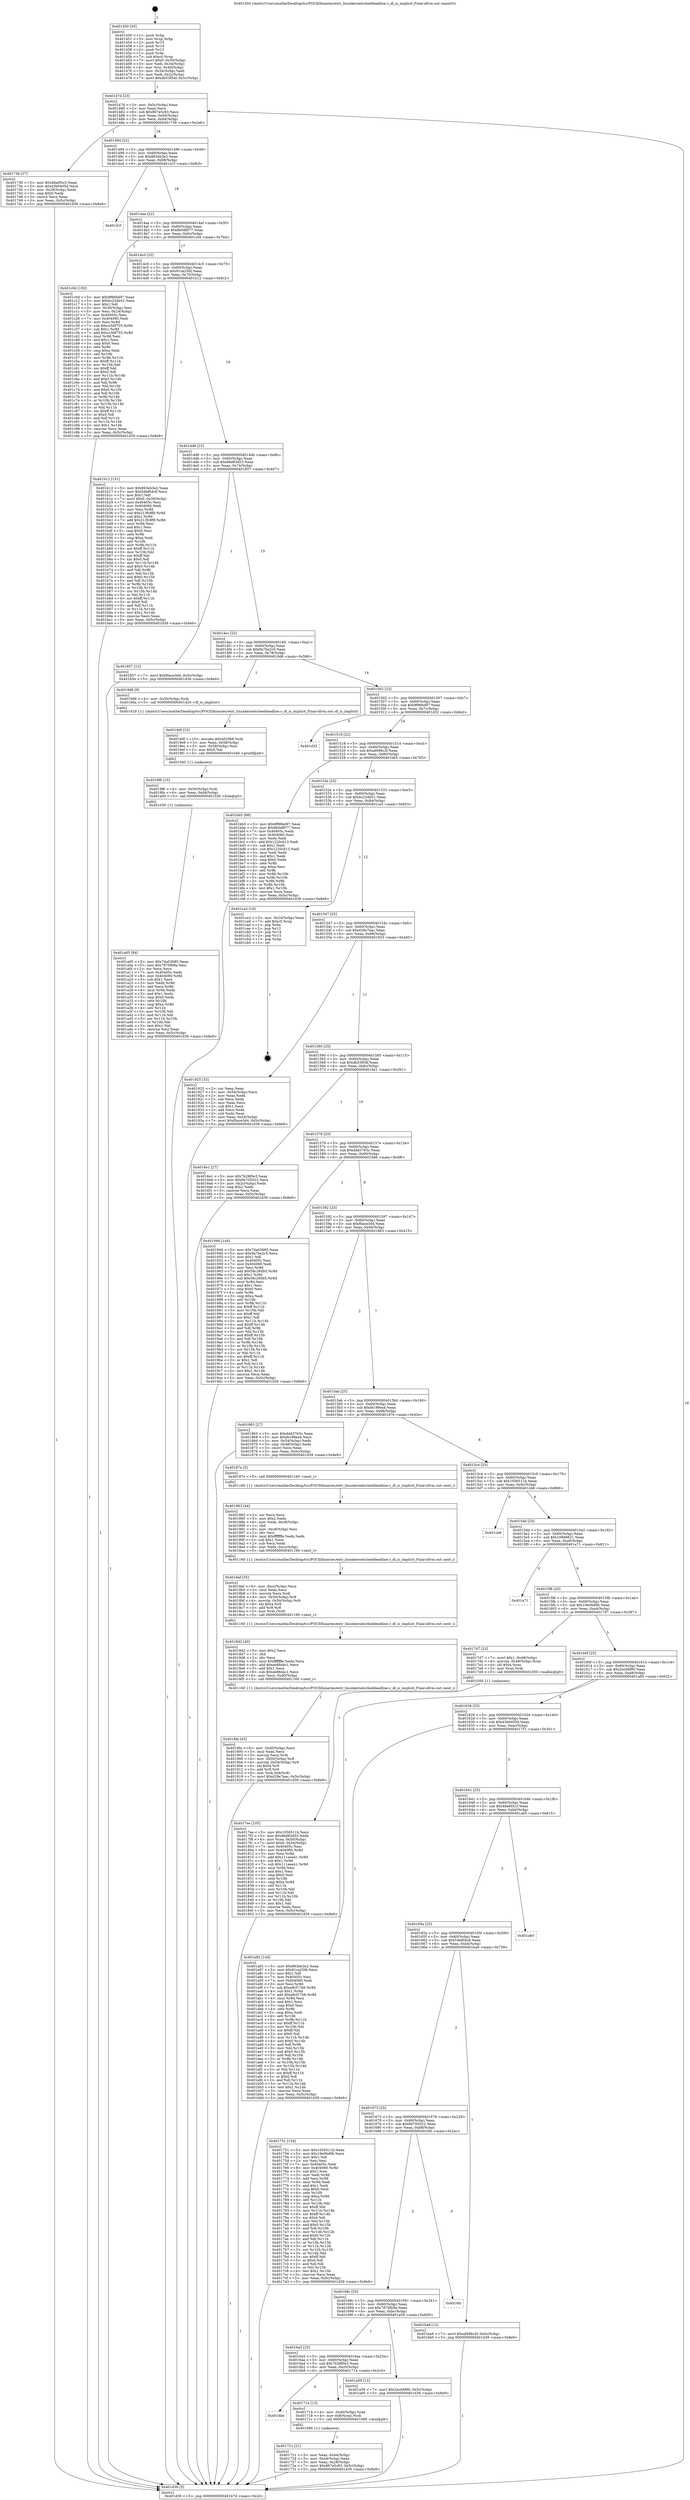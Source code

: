 digraph "0x401450" {
  label = "0x401450 (/mnt/c/Users/mathe/Desktop/tcc/POCII/binaries/extr_linuxkernelscheddeadline.c_dl_is_implicit_Final-ollvm.out::main(0))"
  labelloc = "t"
  node[shape=record]

  Entry [label="",width=0.3,height=0.3,shape=circle,fillcolor=black,style=filled]
  "0x40147d" [label="{
     0x40147d [23]\l
     | [instrs]\l
     &nbsp;&nbsp;0x40147d \<+3\>: mov -0x5c(%rbp),%eax\l
     &nbsp;&nbsp;0x401480 \<+2\>: mov %eax,%ecx\l
     &nbsp;&nbsp;0x401482 \<+6\>: sub $0x867e5c83,%ecx\l
     &nbsp;&nbsp;0x401488 \<+3\>: mov %eax,-0x60(%rbp)\l
     &nbsp;&nbsp;0x40148b \<+3\>: mov %ecx,-0x64(%rbp)\l
     &nbsp;&nbsp;0x40148e \<+6\>: je 0000000000401736 \<main+0x2e6\>\l
  }"]
  "0x401736" [label="{
     0x401736 [27]\l
     | [instrs]\l
     &nbsp;&nbsp;0x401736 \<+5\>: mov $0x48a6f3c3,%eax\l
     &nbsp;&nbsp;0x40173b \<+5\>: mov $0x43b6405d,%ecx\l
     &nbsp;&nbsp;0x401740 \<+3\>: mov -0x28(%rbp),%edx\l
     &nbsp;&nbsp;0x401743 \<+3\>: cmp $0x0,%edx\l
     &nbsp;&nbsp;0x401746 \<+3\>: cmove %ecx,%eax\l
     &nbsp;&nbsp;0x401749 \<+3\>: mov %eax,-0x5c(%rbp)\l
     &nbsp;&nbsp;0x40174c \<+5\>: jmp 0000000000401d39 \<main+0x8e9\>\l
  }"]
  "0x401494" [label="{
     0x401494 [22]\l
     | [instrs]\l
     &nbsp;&nbsp;0x401494 \<+5\>: jmp 0000000000401499 \<main+0x49\>\l
     &nbsp;&nbsp;0x401499 \<+3\>: mov -0x60(%rbp),%eax\l
     &nbsp;&nbsp;0x40149c \<+5\>: sub $0x893eb3e2,%eax\l
     &nbsp;&nbsp;0x4014a1 \<+3\>: mov %eax,-0x68(%rbp)\l
     &nbsp;&nbsp;0x4014a4 \<+6\>: je 0000000000401d1f \<main+0x8cf\>\l
  }"]
  Exit [label="",width=0.3,height=0.3,shape=circle,fillcolor=black,style=filled,peripheries=2]
  "0x401d1f" [label="{
     0x401d1f\l
  }", style=dashed]
  "0x4014aa" [label="{
     0x4014aa [22]\l
     | [instrs]\l
     &nbsp;&nbsp;0x4014aa \<+5\>: jmp 00000000004014af \<main+0x5f\>\l
     &nbsp;&nbsp;0x4014af \<+3\>: mov -0x60(%rbp),%eax\l
     &nbsp;&nbsp;0x4014b2 \<+5\>: sub $0x8b0df077,%eax\l
     &nbsp;&nbsp;0x4014b7 \<+3\>: mov %eax,-0x6c(%rbp)\l
     &nbsp;&nbsp;0x4014ba \<+6\>: je 0000000000401c0d \<main+0x7bd\>\l
  }"]
  "0x401a05" [label="{
     0x401a05 [84]\l
     | [instrs]\l
     &nbsp;&nbsp;0x401a05 \<+5\>: mov $0x7da03685,%eax\l
     &nbsp;&nbsp;0x401a0a \<+5\>: mov $0x7870fb9a,%esi\l
     &nbsp;&nbsp;0x401a0f \<+2\>: xor %ecx,%ecx\l
     &nbsp;&nbsp;0x401a11 \<+7\>: mov 0x40405c,%edx\l
     &nbsp;&nbsp;0x401a18 \<+8\>: mov 0x404060,%r8d\l
     &nbsp;&nbsp;0x401a20 \<+3\>: sub $0x1,%ecx\l
     &nbsp;&nbsp;0x401a23 \<+3\>: mov %edx,%r9d\l
     &nbsp;&nbsp;0x401a26 \<+3\>: add %ecx,%r9d\l
     &nbsp;&nbsp;0x401a29 \<+4\>: imul %r9d,%edx\l
     &nbsp;&nbsp;0x401a2d \<+3\>: and $0x1,%edx\l
     &nbsp;&nbsp;0x401a30 \<+3\>: cmp $0x0,%edx\l
     &nbsp;&nbsp;0x401a33 \<+4\>: sete %r10b\l
     &nbsp;&nbsp;0x401a37 \<+4\>: cmp $0xa,%r8d\l
     &nbsp;&nbsp;0x401a3b \<+4\>: setl %r11b\l
     &nbsp;&nbsp;0x401a3f \<+3\>: mov %r10b,%bl\l
     &nbsp;&nbsp;0x401a42 \<+3\>: and %r11b,%bl\l
     &nbsp;&nbsp;0x401a45 \<+3\>: xor %r11b,%r10b\l
     &nbsp;&nbsp;0x401a48 \<+3\>: or %r10b,%bl\l
     &nbsp;&nbsp;0x401a4b \<+3\>: test $0x1,%bl\l
     &nbsp;&nbsp;0x401a4e \<+3\>: cmovne %esi,%eax\l
     &nbsp;&nbsp;0x401a51 \<+3\>: mov %eax,-0x5c(%rbp)\l
     &nbsp;&nbsp;0x401a54 \<+5\>: jmp 0000000000401d39 \<main+0x8e9\>\l
  }"]
  "0x401c0d" [label="{
     0x401c0d [150]\l
     | [instrs]\l
     &nbsp;&nbsp;0x401c0d \<+5\>: mov $0x9f96bd97,%eax\l
     &nbsp;&nbsp;0x401c12 \<+5\>: mov $0xbc234b51,%ecx\l
     &nbsp;&nbsp;0x401c17 \<+2\>: mov $0x1,%dl\l
     &nbsp;&nbsp;0x401c19 \<+3\>: mov -0x30(%rbp),%esi\l
     &nbsp;&nbsp;0x401c1c \<+3\>: mov %esi,-0x24(%rbp)\l
     &nbsp;&nbsp;0x401c1f \<+7\>: mov 0x40405c,%esi\l
     &nbsp;&nbsp;0x401c26 \<+7\>: mov 0x404060,%edi\l
     &nbsp;&nbsp;0x401c2d \<+3\>: mov %esi,%r8d\l
     &nbsp;&nbsp;0x401c30 \<+7\>: sub $0xcc50f755,%r8d\l
     &nbsp;&nbsp;0x401c37 \<+4\>: sub $0x1,%r8d\l
     &nbsp;&nbsp;0x401c3b \<+7\>: add $0xcc50f755,%r8d\l
     &nbsp;&nbsp;0x401c42 \<+4\>: imul %r8d,%esi\l
     &nbsp;&nbsp;0x401c46 \<+3\>: and $0x1,%esi\l
     &nbsp;&nbsp;0x401c49 \<+3\>: cmp $0x0,%esi\l
     &nbsp;&nbsp;0x401c4c \<+4\>: sete %r9b\l
     &nbsp;&nbsp;0x401c50 \<+3\>: cmp $0xa,%edi\l
     &nbsp;&nbsp;0x401c53 \<+4\>: setl %r10b\l
     &nbsp;&nbsp;0x401c57 \<+3\>: mov %r9b,%r11b\l
     &nbsp;&nbsp;0x401c5a \<+4\>: xor $0xff,%r11b\l
     &nbsp;&nbsp;0x401c5e \<+3\>: mov %r10b,%bl\l
     &nbsp;&nbsp;0x401c61 \<+3\>: xor $0xff,%bl\l
     &nbsp;&nbsp;0x401c64 \<+3\>: xor $0x0,%dl\l
     &nbsp;&nbsp;0x401c67 \<+3\>: mov %r11b,%r14b\l
     &nbsp;&nbsp;0x401c6a \<+4\>: and $0x0,%r14b\l
     &nbsp;&nbsp;0x401c6e \<+3\>: and %dl,%r9b\l
     &nbsp;&nbsp;0x401c71 \<+3\>: mov %bl,%r15b\l
     &nbsp;&nbsp;0x401c74 \<+4\>: and $0x0,%r15b\l
     &nbsp;&nbsp;0x401c78 \<+3\>: and %dl,%r10b\l
     &nbsp;&nbsp;0x401c7b \<+3\>: or %r9b,%r14b\l
     &nbsp;&nbsp;0x401c7e \<+3\>: or %r10b,%r15b\l
     &nbsp;&nbsp;0x401c81 \<+3\>: xor %r15b,%r14b\l
     &nbsp;&nbsp;0x401c84 \<+3\>: or %bl,%r11b\l
     &nbsp;&nbsp;0x401c87 \<+4\>: xor $0xff,%r11b\l
     &nbsp;&nbsp;0x401c8b \<+3\>: or $0x0,%dl\l
     &nbsp;&nbsp;0x401c8e \<+3\>: and %dl,%r11b\l
     &nbsp;&nbsp;0x401c91 \<+3\>: or %r11b,%r14b\l
     &nbsp;&nbsp;0x401c94 \<+4\>: test $0x1,%r14b\l
     &nbsp;&nbsp;0x401c98 \<+3\>: cmovne %ecx,%eax\l
     &nbsp;&nbsp;0x401c9b \<+3\>: mov %eax,-0x5c(%rbp)\l
     &nbsp;&nbsp;0x401c9e \<+5\>: jmp 0000000000401d39 \<main+0x8e9\>\l
  }"]
  "0x4014c0" [label="{
     0x4014c0 [22]\l
     | [instrs]\l
     &nbsp;&nbsp;0x4014c0 \<+5\>: jmp 00000000004014c5 \<main+0x75\>\l
     &nbsp;&nbsp;0x4014c5 \<+3\>: mov -0x60(%rbp),%eax\l
     &nbsp;&nbsp;0x4014c8 \<+5\>: sub $0x91ca25fd,%eax\l
     &nbsp;&nbsp;0x4014cd \<+3\>: mov %eax,-0x70(%rbp)\l
     &nbsp;&nbsp;0x4014d0 \<+6\>: je 0000000000401b12 \<main+0x6c2\>\l
  }"]
  "0x4019f6" [label="{
     0x4019f6 [15]\l
     | [instrs]\l
     &nbsp;&nbsp;0x4019f6 \<+4\>: mov -0x50(%rbp),%rdi\l
     &nbsp;&nbsp;0x4019fa \<+6\>: mov %eax,-0xd4(%rbp)\l
     &nbsp;&nbsp;0x401a00 \<+5\>: call 0000000000401030 \<free@plt\>\l
     | [calls]\l
     &nbsp;&nbsp;0x401030 \{1\} (unknown)\l
  }"]
  "0x401b12" [label="{
     0x401b12 [151]\l
     | [instrs]\l
     &nbsp;&nbsp;0x401b12 \<+5\>: mov $0x893eb3e2,%eax\l
     &nbsp;&nbsp;0x401b17 \<+5\>: mov $0x54bf04c8,%ecx\l
     &nbsp;&nbsp;0x401b1c \<+2\>: mov $0x1,%dl\l
     &nbsp;&nbsp;0x401b1e \<+7\>: movl $0x0,-0x30(%rbp)\l
     &nbsp;&nbsp;0x401b25 \<+7\>: mov 0x40405c,%esi\l
     &nbsp;&nbsp;0x401b2c \<+7\>: mov 0x404060,%edi\l
     &nbsp;&nbsp;0x401b33 \<+3\>: mov %esi,%r8d\l
     &nbsp;&nbsp;0x401b36 \<+7\>: sub $0x213fc8f9,%r8d\l
     &nbsp;&nbsp;0x401b3d \<+4\>: sub $0x1,%r8d\l
     &nbsp;&nbsp;0x401b41 \<+7\>: add $0x213fc8f9,%r8d\l
     &nbsp;&nbsp;0x401b48 \<+4\>: imul %r8d,%esi\l
     &nbsp;&nbsp;0x401b4c \<+3\>: and $0x1,%esi\l
     &nbsp;&nbsp;0x401b4f \<+3\>: cmp $0x0,%esi\l
     &nbsp;&nbsp;0x401b52 \<+4\>: sete %r9b\l
     &nbsp;&nbsp;0x401b56 \<+3\>: cmp $0xa,%edi\l
     &nbsp;&nbsp;0x401b59 \<+4\>: setl %r10b\l
     &nbsp;&nbsp;0x401b5d \<+3\>: mov %r9b,%r11b\l
     &nbsp;&nbsp;0x401b60 \<+4\>: xor $0xff,%r11b\l
     &nbsp;&nbsp;0x401b64 \<+3\>: mov %r10b,%bl\l
     &nbsp;&nbsp;0x401b67 \<+3\>: xor $0xff,%bl\l
     &nbsp;&nbsp;0x401b6a \<+3\>: xor $0x0,%dl\l
     &nbsp;&nbsp;0x401b6d \<+3\>: mov %r11b,%r14b\l
     &nbsp;&nbsp;0x401b70 \<+4\>: and $0x0,%r14b\l
     &nbsp;&nbsp;0x401b74 \<+3\>: and %dl,%r9b\l
     &nbsp;&nbsp;0x401b77 \<+3\>: mov %bl,%r15b\l
     &nbsp;&nbsp;0x401b7a \<+4\>: and $0x0,%r15b\l
     &nbsp;&nbsp;0x401b7e \<+3\>: and %dl,%r10b\l
     &nbsp;&nbsp;0x401b81 \<+3\>: or %r9b,%r14b\l
     &nbsp;&nbsp;0x401b84 \<+3\>: or %r10b,%r15b\l
     &nbsp;&nbsp;0x401b87 \<+3\>: xor %r15b,%r14b\l
     &nbsp;&nbsp;0x401b8a \<+3\>: or %bl,%r11b\l
     &nbsp;&nbsp;0x401b8d \<+4\>: xor $0xff,%r11b\l
     &nbsp;&nbsp;0x401b91 \<+3\>: or $0x0,%dl\l
     &nbsp;&nbsp;0x401b94 \<+3\>: and %dl,%r11b\l
     &nbsp;&nbsp;0x401b97 \<+3\>: or %r11b,%r14b\l
     &nbsp;&nbsp;0x401b9a \<+4\>: test $0x1,%r14b\l
     &nbsp;&nbsp;0x401b9e \<+3\>: cmovne %ecx,%eax\l
     &nbsp;&nbsp;0x401ba1 \<+3\>: mov %eax,-0x5c(%rbp)\l
     &nbsp;&nbsp;0x401ba4 \<+5\>: jmp 0000000000401d39 \<main+0x8e9\>\l
  }"]
  "0x4014d6" [label="{
     0x4014d6 [22]\l
     | [instrs]\l
     &nbsp;&nbsp;0x4014d6 \<+5\>: jmp 00000000004014db \<main+0x8b\>\l
     &nbsp;&nbsp;0x4014db \<+3\>: mov -0x60(%rbp),%eax\l
     &nbsp;&nbsp;0x4014de \<+5\>: sub $0x96d83d53,%eax\l
     &nbsp;&nbsp;0x4014e3 \<+3\>: mov %eax,-0x74(%rbp)\l
     &nbsp;&nbsp;0x4014e6 \<+6\>: je 0000000000401857 \<main+0x407\>\l
  }"]
  "0x4019df" [label="{
     0x4019df [23]\l
     | [instrs]\l
     &nbsp;&nbsp;0x4019df \<+10\>: movabs $0x4020b6,%rdi\l
     &nbsp;&nbsp;0x4019e9 \<+3\>: mov %eax,-0x58(%rbp)\l
     &nbsp;&nbsp;0x4019ec \<+3\>: mov -0x58(%rbp),%esi\l
     &nbsp;&nbsp;0x4019ef \<+2\>: mov $0x0,%al\l
     &nbsp;&nbsp;0x4019f1 \<+5\>: call 0000000000401040 \<printf@plt\>\l
     | [calls]\l
     &nbsp;&nbsp;0x401040 \{1\} (unknown)\l
  }"]
  "0x401857" [label="{
     0x401857 [12]\l
     | [instrs]\l
     &nbsp;&nbsp;0x401857 \<+7\>: movl $0xf0ace3d4,-0x5c(%rbp)\l
     &nbsp;&nbsp;0x40185e \<+5\>: jmp 0000000000401d39 \<main+0x8e9\>\l
  }"]
  "0x4014ec" [label="{
     0x4014ec [22]\l
     | [instrs]\l
     &nbsp;&nbsp;0x4014ec \<+5\>: jmp 00000000004014f1 \<main+0xa1\>\l
     &nbsp;&nbsp;0x4014f1 \<+3\>: mov -0x60(%rbp),%eax\l
     &nbsp;&nbsp;0x4014f4 \<+5\>: sub $0x9a7be2c5,%eax\l
     &nbsp;&nbsp;0x4014f9 \<+3\>: mov %eax,-0x78(%rbp)\l
     &nbsp;&nbsp;0x4014fc \<+6\>: je 00000000004019d6 \<main+0x586\>\l
  }"]
  "0x4018fa" [label="{
     0x4018fa [43]\l
     | [instrs]\l
     &nbsp;&nbsp;0x4018fa \<+6\>: mov -0xd0(%rbp),%ecx\l
     &nbsp;&nbsp;0x401900 \<+3\>: imul %eax,%ecx\l
     &nbsp;&nbsp;0x401903 \<+3\>: movslq %ecx,%rdi\l
     &nbsp;&nbsp;0x401906 \<+4\>: mov -0x50(%rbp),%r8\l
     &nbsp;&nbsp;0x40190a \<+4\>: movslq -0x54(%rbp),%r9\l
     &nbsp;&nbsp;0x40190e \<+4\>: shl $0x4,%r9\l
     &nbsp;&nbsp;0x401912 \<+3\>: add %r9,%r8\l
     &nbsp;&nbsp;0x401915 \<+4\>: mov %rdi,0x8(%r8)\l
     &nbsp;&nbsp;0x401919 \<+7\>: movl $0xd29e7eac,-0x5c(%rbp)\l
     &nbsp;&nbsp;0x401920 \<+5\>: jmp 0000000000401d39 \<main+0x8e9\>\l
  }"]
  "0x4019d6" [label="{
     0x4019d6 [9]\l
     | [instrs]\l
     &nbsp;&nbsp;0x4019d6 \<+4\>: mov -0x50(%rbp),%rdi\l
     &nbsp;&nbsp;0x4019da \<+5\>: call 0000000000401420 \<dl_is_implicit\>\l
     | [calls]\l
     &nbsp;&nbsp;0x401420 \{1\} (/mnt/c/Users/mathe/Desktop/tcc/POCII/binaries/extr_linuxkernelscheddeadline.c_dl_is_implicit_Final-ollvm.out::dl_is_implicit)\l
  }"]
  "0x401502" [label="{
     0x401502 [22]\l
     | [instrs]\l
     &nbsp;&nbsp;0x401502 \<+5\>: jmp 0000000000401507 \<main+0xb7\>\l
     &nbsp;&nbsp;0x401507 \<+3\>: mov -0x60(%rbp),%eax\l
     &nbsp;&nbsp;0x40150a \<+5\>: sub $0x9f96bd97,%eax\l
     &nbsp;&nbsp;0x40150f \<+3\>: mov %eax,-0x7c(%rbp)\l
     &nbsp;&nbsp;0x401512 \<+6\>: je 0000000000401d32 \<main+0x8e2\>\l
  }"]
  "0x4018d2" [label="{
     0x4018d2 [40]\l
     | [instrs]\l
     &nbsp;&nbsp;0x4018d2 \<+5\>: mov $0x2,%ecx\l
     &nbsp;&nbsp;0x4018d7 \<+1\>: cltd\l
     &nbsp;&nbsp;0x4018d8 \<+2\>: idiv %ecx\l
     &nbsp;&nbsp;0x4018da \<+6\>: imul $0xfffffffe,%edx,%ecx\l
     &nbsp;&nbsp;0x4018e0 \<+6\>: add $0xee88dac1,%ecx\l
     &nbsp;&nbsp;0x4018e6 \<+3\>: add $0x1,%ecx\l
     &nbsp;&nbsp;0x4018e9 \<+6\>: sub $0xee88dac1,%ecx\l
     &nbsp;&nbsp;0x4018ef \<+6\>: mov %ecx,-0xd0(%rbp)\l
     &nbsp;&nbsp;0x4018f5 \<+5\>: call 0000000000401160 \<next_i\>\l
     | [calls]\l
     &nbsp;&nbsp;0x401160 \{1\} (/mnt/c/Users/mathe/Desktop/tcc/POCII/binaries/extr_linuxkernelscheddeadline.c_dl_is_implicit_Final-ollvm.out::next_i)\l
  }"]
  "0x401d32" [label="{
     0x401d32\l
  }", style=dashed]
  "0x401518" [label="{
     0x401518 [22]\l
     | [instrs]\l
     &nbsp;&nbsp;0x401518 \<+5\>: jmp 000000000040151d \<main+0xcd\>\l
     &nbsp;&nbsp;0x40151d \<+3\>: mov -0x60(%rbp),%eax\l
     &nbsp;&nbsp;0x401520 \<+5\>: sub $0xaf496c2f,%eax\l
     &nbsp;&nbsp;0x401525 \<+3\>: mov %eax,-0x80(%rbp)\l
     &nbsp;&nbsp;0x401528 \<+6\>: je 0000000000401bb5 \<main+0x765\>\l
  }"]
  "0x4018af" [label="{
     0x4018af [35]\l
     | [instrs]\l
     &nbsp;&nbsp;0x4018af \<+6\>: mov -0xcc(%rbp),%ecx\l
     &nbsp;&nbsp;0x4018b5 \<+3\>: imul %eax,%ecx\l
     &nbsp;&nbsp;0x4018b8 \<+3\>: movslq %ecx,%rdi\l
     &nbsp;&nbsp;0x4018bb \<+4\>: mov -0x50(%rbp),%r8\l
     &nbsp;&nbsp;0x4018bf \<+4\>: movslq -0x54(%rbp),%r9\l
     &nbsp;&nbsp;0x4018c3 \<+4\>: shl $0x4,%r9\l
     &nbsp;&nbsp;0x4018c7 \<+3\>: add %r9,%r8\l
     &nbsp;&nbsp;0x4018ca \<+3\>: mov %rdi,(%r8)\l
     &nbsp;&nbsp;0x4018cd \<+5\>: call 0000000000401160 \<next_i\>\l
     | [calls]\l
     &nbsp;&nbsp;0x401160 \{1\} (/mnt/c/Users/mathe/Desktop/tcc/POCII/binaries/extr_linuxkernelscheddeadline.c_dl_is_implicit_Final-ollvm.out::next_i)\l
  }"]
  "0x401bb5" [label="{
     0x401bb5 [88]\l
     | [instrs]\l
     &nbsp;&nbsp;0x401bb5 \<+5\>: mov $0x9f96bd97,%eax\l
     &nbsp;&nbsp;0x401bba \<+5\>: mov $0x8b0df077,%ecx\l
     &nbsp;&nbsp;0x401bbf \<+7\>: mov 0x40405c,%edx\l
     &nbsp;&nbsp;0x401bc6 \<+7\>: mov 0x404060,%esi\l
     &nbsp;&nbsp;0x401bcd \<+2\>: mov %edx,%edi\l
     &nbsp;&nbsp;0x401bcf \<+6\>: add $0x1220cd13,%edi\l
     &nbsp;&nbsp;0x401bd5 \<+3\>: sub $0x1,%edi\l
     &nbsp;&nbsp;0x401bd8 \<+6\>: sub $0x1220cd13,%edi\l
     &nbsp;&nbsp;0x401bde \<+3\>: imul %edi,%edx\l
     &nbsp;&nbsp;0x401be1 \<+3\>: and $0x1,%edx\l
     &nbsp;&nbsp;0x401be4 \<+3\>: cmp $0x0,%edx\l
     &nbsp;&nbsp;0x401be7 \<+4\>: sete %r8b\l
     &nbsp;&nbsp;0x401beb \<+3\>: cmp $0xa,%esi\l
     &nbsp;&nbsp;0x401bee \<+4\>: setl %r9b\l
     &nbsp;&nbsp;0x401bf2 \<+3\>: mov %r8b,%r10b\l
     &nbsp;&nbsp;0x401bf5 \<+3\>: and %r9b,%r10b\l
     &nbsp;&nbsp;0x401bf8 \<+3\>: xor %r9b,%r8b\l
     &nbsp;&nbsp;0x401bfb \<+3\>: or %r8b,%r10b\l
     &nbsp;&nbsp;0x401bfe \<+4\>: test $0x1,%r10b\l
     &nbsp;&nbsp;0x401c02 \<+3\>: cmovne %ecx,%eax\l
     &nbsp;&nbsp;0x401c05 \<+3\>: mov %eax,-0x5c(%rbp)\l
     &nbsp;&nbsp;0x401c08 \<+5\>: jmp 0000000000401d39 \<main+0x8e9\>\l
  }"]
  "0x40152e" [label="{
     0x40152e [25]\l
     | [instrs]\l
     &nbsp;&nbsp;0x40152e \<+5\>: jmp 0000000000401533 \<main+0xe3\>\l
     &nbsp;&nbsp;0x401533 \<+3\>: mov -0x60(%rbp),%eax\l
     &nbsp;&nbsp;0x401536 \<+5\>: sub $0xbc234b51,%eax\l
     &nbsp;&nbsp;0x40153b \<+6\>: mov %eax,-0x84(%rbp)\l
     &nbsp;&nbsp;0x401541 \<+6\>: je 0000000000401ca3 \<main+0x853\>\l
  }"]
  "0x401883" [label="{
     0x401883 [44]\l
     | [instrs]\l
     &nbsp;&nbsp;0x401883 \<+2\>: xor %ecx,%ecx\l
     &nbsp;&nbsp;0x401885 \<+5\>: mov $0x2,%edx\l
     &nbsp;&nbsp;0x40188a \<+6\>: mov %edx,-0xc8(%rbp)\l
     &nbsp;&nbsp;0x401890 \<+1\>: cltd\l
     &nbsp;&nbsp;0x401891 \<+6\>: mov -0xc8(%rbp),%esi\l
     &nbsp;&nbsp;0x401897 \<+2\>: idiv %esi\l
     &nbsp;&nbsp;0x401899 \<+6\>: imul $0xfffffffe,%edx,%edx\l
     &nbsp;&nbsp;0x40189f \<+3\>: sub $0x1,%ecx\l
     &nbsp;&nbsp;0x4018a2 \<+2\>: sub %ecx,%edx\l
     &nbsp;&nbsp;0x4018a4 \<+6\>: mov %edx,-0xcc(%rbp)\l
     &nbsp;&nbsp;0x4018aa \<+5\>: call 0000000000401160 \<next_i\>\l
     | [calls]\l
     &nbsp;&nbsp;0x401160 \{1\} (/mnt/c/Users/mathe/Desktop/tcc/POCII/binaries/extr_linuxkernelscheddeadline.c_dl_is_implicit_Final-ollvm.out::next_i)\l
  }"]
  "0x401ca3" [label="{
     0x401ca3 [19]\l
     | [instrs]\l
     &nbsp;&nbsp;0x401ca3 \<+3\>: mov -0x24(%rbp),%eax\l
     &nbsp;&nbsp;0x401ca6 \<+7\>: add $0xc0,%rsp\l
     &nbsp;&nbsp;0x401cad \<+1\>: pop %rbx\l
     &nbsp;&nbsp;0x401cae \<+2\>: pop %r12\l
     &nbsp;&nbsp;0x401cb0 \<+2\>: pop %r14\l
     &nbsp;&nbsp;0x401cb2 \<+2\>: pop %r15\l
     &nbsp;&nbsp;0x401cb4 \<+1\>: pop %rbp\l
     &nbsp;&nbsp;0x401cb5 \<+1\>: ret\l
  }"]
  "0x401547" [label="{
     0x401547 [25]\l
     | [instrs]\l
     &nbsp;&nbsp;0x401547 \<+5\>: jmp 000000000040154c \<main+0xfc\>\l
     &nbsp;&nbsp;0x40154c \<+3\>: mov -0x60(%rbp),%eax\l
     &nbsp;&nbsp;0x40154f \<+5\>: sub $0xd29e7eac,%eax\l
     &nbsp;&nbsp;0x401554 \<+6\>: mov %eax,-0x88(%rbp)\l
     &nbsp;&nbsp;0x40155a \<+6\>: je 0000000000401925 \<main+0x4d5\>\l
  }"]
  "0x4017ee" [label="{
     0x4017ee [105]\l
     | [instrs]\l
     &nbsp;&nbsp;0x4017ee \<+5\>: mov $0x1056511b,%ecx\l
     &nbsp;&nbsp;0x4017f3 \<+5\>: mov $0x96d83d53,%edx\l
     &nbsp;&nbsp;0x4017f8 \<+4\>: mov %rax,-0x50(%rbp)\l
     &nbsp;&nbsp;0x4017fc \<+7\>: movl $0x0,-0x54(%rbp)\l
     &nbsp;&nbsp;0x401803 \<+7\>: mov 0x40405c,%esi\l
     &nbsp;&nbsp;0x40180a \<+8\>: mov 0x404060,%r8d\l
     &nbsp;&nbsp;0x401812 \<+3\>: mov %esi,%r9d\l
     &nbsp;&nbsp;0x401815 \<+7\>: add $0x111eea41,%r9d\l
     &nbsp;&nbsp;0x40181c \<+4\>: sub $0x1,%r9d\l
     &nbsp;&nbsp;0x401820 \<+7\>: sub $0x111eea41,%r9d\l
     &nbsp;&nbsp;0x401827 \<+4\>: imul %r9d,%esi\l
     &nbsp;&nbsp;0x40182b \<+3\>: and $0x1,%esi\l
     &nbsp;&nbsp;0x40182e \<+3\>: cmp $0x0,%esi\l
     &nbsp;&nbsp;0x401831 \<+4\>: sete %r10b\l
     &nbsp;&nbsp;0x401835 \<+4\>: cmp $0xa,%r8d\l
     &nbsp;&nbsp;0x401839 \<+4\>: setl %r11b\l
     &nbsp;&nbsp;0x40183d \<+3\>: mov %r10b,%bl\l
     &nbsp;&nbsp;0x401840 \<+3\>: and %r11b,%bl\l
     &nbsp;&nbsp;0x401843 \<+3\>: xor %r11b,%r10b\l
     &nbsp;&nbsp;0x401846 \<+3\>: or %r10b,%bl\l
     &nbsp;&nbsp;0x401849 \<+3\>: test $0x1,%bl\l
     &nbsp;&nbsp;0x40184c \<+3\>: cmovne %edx,%ecx\l
     &nbsp;&nbsp;0x40184f \<+3\>: mov %ecx,-0x5c(%rbp)\l
     &nbsp;&nbsp;0x401852 \<+5\>: jmp 0000000000401d39 \<main+0x8e9\>\l
  }"]
  "0x401925" [label="{
     0x401925 [33]\l
     | [instrs]\l
     &nbsp;&nbsp;0x401925 \<+2\>: xor %eax,%eax\l
     &nbsp;&nbsp;0x401927 \<+3\>: mov -0x54(%rbp),%ecx\l
     &nbsp;&nbsp;0x40192a \<+2\>: mov %eax,%edx\l
     &nbsp;&nbsp;0x40192c \<+2\>: sub %ecx,%edx\l
     &nbsp;&nbsp;0x40192e \<+2\>: mov %eax,%ecx\l
     &nbsp;&nbsp;0x401930 \<+3\>: sub $0x1,%ecx\l
     &nbsp;&nbsp;0x401933 \<+2\>: add %ecx,%edx\l
     &nbsp;&nbsp;0x401935 \<+2\>: sub %edx,%eax\l
     &nbsp;&nbsp;0x401937 \<+3\>: mov %eax,-0x54(%rbp)\l
     &nbsp;&nbsp;0x40193a \<+7\>: movl $0xf0ace3d4,-0x5c(%rbp)\l
     &nbsp;&nbsp;0x401941 \<+5\>: jmp 0000000000401d39 \<main+0x8e9\>\l
  }"]
  "0x401560" [label="{
     0x401560 [25]\l
     | [instrs]\l
     &nbsp;&nbsp;0x401560 \<+5\>: jmp 0000000000401565 \<main+0x115\>\l
     &nbsp;&nbsp;0x401565 \<+3\>: mov -0x60(%rbp),%eax\l
     &nbsp;&nbsp;0x401568 \<+5\>: sub $0xdb53f54f,%eax\l
     &nbsp;&nbsp;0x40156d \<+6\>: mov %eax,-0x8c(%rbp)\l
     &nbsp;&nbsp;0x401573 \<+6\>: je 00000000004016e1 \<main+0x291\>\l
  }"]
  "0x401721" [label="{
     0x401721 [21]\l
     | [instrs]\l
     &nbsp;&nbsp;0x401721 \<+3\>: mov %eax,-0x44(%rbp)\l
     &nbsp;&nbsp;0x401724 \<+3\>: mov -0x44(%rbp),%eax\l
     &nbsp;&nbsp;0x401727 \<+3\>: mov %eax,-0x28(%rbp)\l
     &nbsp;&nbsp;0x40172a \<+7\>: movl $0x867e5c83,-0x5c(%rbp)\l
     &nbsp;&nbsp;0x401731 \<+5\>: jmp 0000000000401d39 \<main+0x8e9\>\l
  }"]
  "0x4016e1" [label="{
     0x4016e1 [27]\l
     | [instrs]\l
     &nbsp;&nbsp;0x4016e1 \<+5\>: mov $0x7b28f0e3,%eax\l
     &nbsp;&nbsp;0x4016e6 \<+5\>: mov $0x6b705022,%ecx\l
     &nbsp;&nbsp;0x4016eb \<+3\>: mov -0x2c(%rbp),%edx\l
     &nbsp;&nbsp;0x4016ee \<+3\>: cmp $0x2,%edx\l
     &nbsp;&nbsp;0x4016f1 \<+3\>: cmovne %ecx,%eax\l
     &nbsp;&nbsp;0x4016f4 \<+3\>: mov %eax,-0x5c(%rbp)\l
     &nbsp;&nbsp;0x4016f7 \<+5\>: jmp 0000000000401d39 \<main+0x8e9\>\l
  }"]
  "0x401579" [label="{
     0x401579 [25]\l
     | [instrs]\l
     &nbsp;&nbsp;0x401579 \<+5\>: jmp 000000000040157e \<main+0x12e\>\l
     &nbsp;&nbsp;0x40157e \<+3\>: mov -0x60(%rbp),%eax\l
     &nbsp;&nbsp;0x401581 \<+5\>: sub $0xddd3763c,%eax\l
     &nbsp;&nbsp;0x401586 \<+6\>: mov %eax,-0x90(%rbp)\l
     &nbsp;&nbsp;0x40158c \<+6\>: je 0000000000401946 \<main+0x4f6\>\l
  }"]
  "0x401d39" [label="{
     0x401d39 [5]\l
     | [instrs]\l
     &nbsp;&nbsp;0x401d39 \<+5\>: jmp 000000000040147d \<main+0x2d\>\l
  }"]
  "0x401450" [label="{
     0x401450 [45]\l
     | [instrs]\l
     &nbsp;&nbsp;0x401450 \<+1\>: push %rbp\l
     &nbsp;&nbsp;0x401451 \<+3\>: mov %rsp,%rbp\l
     &nbsp;&nbsp;0x401454 \<+2\>: push %r15\l
     &nbsp;&nbsp;0x401456 \<+2\>: push %r14\l
     &nbsp;&nbsp;0x401458 \<+2\>: push %r12\l
     &nbsp;&nbsp;0x40145a \<+1\>: push %rbx\l
     &nbsp;&nbsp;0x40145b \<+7\>: sub $0xc0,%rsp\l
     &nbsp;&nbsp;0x401462 \<+7\>: movl $0x0,-0x30(%rbp)\l
     &nbsp;&nbsp;0x401469 \<+3\>: mov %edi,-0x34(%rbp)\l
     &nbsp;&nbsp;0x40146c \<+4\>: mov %rsi,-0x40(%rbp)\l
     &nbsp;&nbsp;0x401470 \<+3\>: mov -0x34(%rbp),%edi\l
     &nbsp;&nbsp;0x401473 \<+3\>: mov %edi,-0x2c(%rbp)\l
     &nbsp;&nbsp;0x401476 \<+7\>: movl $0xdb53f54f,-0x5c(%rbp)\l
  }"]
  "0x4016be" [label="{
     0x4016be\l
  }", style=dashed]
  "0x401946" [label="{
     0x401946 [144]\l
     | [instrs]\l
     &nbsp;&nbsp;0x401946 \<+5\>: mov $0x7da03685,%eax\l
     &nbsp;&nbsp;0x40194b \<+5\>: mov $0x9a7be2c5,%ecx\l
     &nbsp;&nbsp;0x401950 \<+2\>: mov $0x1,%dl\l
     &nbsp;&nbsp;0x401952 \<+7\>: mov 0x40405c,%esi\l
     &nbsp;&nbsp;0x401959 \<+7\>: mov 0x404060,%edi\l
     &nbsp;&nbsp;0x401960 \<+3\>: mov %esi,%r8d\l
     &nbsp;&nbsp;0x401963 \<+7\>: add $0x56c260b5,%r8d\l
     &nbsp;&nbsp;0x40196a \<+4\>: sub $0x1,%r8d\l
     &nbsp;&nbsp;0x40196e \<+7\>: sub $0x56c260b5,%r8d\l
     &nbsp;&nbsp;0x401975 \<+4\>: imul %r8d,%esi\l
     &nbsp;&nbsp;0x401979 \<+3\>: and $0x1,%esi\l
     &nbsp;&nbsp;0x40197c \<+3\>: cmp $0x0,%esi\l
     &nbsp;&nbsp;0x40197f \<+4\>: sete %r9b\l
     &nbsp;&nbsp;0x401983 \<+3\>: cmp $0xa,%edi\l
     &nbsp;&nbsp;0x401986 \<+4\>: setl %r10b\l
     &nbsp;&nbsp;0x40198a \<+3\>: mov %r9b,%r11b\l
     &nbsp;&nbsp;0x40198d \<+4\>: xor $0xff,%r11b\l
     &nbsp;&nbsp;0x401991 \<+3\>: mov %r10b,%bl\l
     &nbsp;&nbsp;0x401994 \<+3\>: xor $0xff,%bl\l
     &nbsp;&nbsp;0x401997 \<+3\>: xor $0x1,%dl\l
     &nbsp;&nbsp;0x40199a \<+3\>: mov %r11b,%r14b\l
     &nbsp;&nbsp;0x40199d \<+4\>: and $0xff,%r14b\l
     &nbsp;&nbsp;0x4019a1 \<+3\>: and %dl,%r9b\l
     &nbsp;&nbsp;0x4019a4 \<+3\>: mov %bl,%r15b\l
     &nbsp;&nbsp;0x4019a7 \<+4\>: and $0xff,%r15b\l
     &nbsp;&nbsp;0x4019ab \<+3\>: and %dl,%r10b\l
     &nbsp;&nbsp;0x4019ae \<+3\>: or %r9b,%r14b\l
     &nbsp;&nbsp;0x4019b1 \<+3\>: or %r10b,%r15b\l
     &nbsp;&nbsp;0x4019b4 \<+3\>: xor %r15b,%r14b\l
     &nbsp;&nbsp;0x4019b7 \<+3\>: or %bl,%r11b\l
     &nbsp;&nbsp;0x4019ba \<+4\>: xor $0xff,%r11b\l
     &nbsp;&nbsp;0x4019be \<+3\>: or $0x1,%dl\l
     &nbsp;&nbsp;0x4019c1 \<+3\>: and %dl,%r11b\l
     &nbsp;&nbsp;0x4019c4 \<+3\>: or %r11b,%r14b\l
     &nbsp;&nbsp;0x4019c7 \<+4\>: test $0x1,%r14b\l
     &nbsp;&nbsp;0x4019cb \<+3\>: cmovne %ecx,%eax\l
     &nbsp;&nbsp;0x4019ce \<+3\>: mov %eax,-0x5c(%rbp)\l
     &nbsp;&nbsp;0x4019d1 \<+5\>: jmp 0000000000401d39 \<main+0x8e9\>\l
  }"]
  "0x401592" [label="{
     0x401592 [25]\l
     | [instrs]\l
     &nbsp;&nbsp;0x401592 \<+5\>: jmp 0000000000401597 \<main+0x147\>\l
     &nbsp;&nbsp;0x401597 \<+3\>: mov -0x60(%rbp),%eax\l
     &nbsp;&nbsp;0x40159a \<+5\>: sub $0xf0ace3d4,%eax\l
     &nbsp;&nbsp;0x40159f \<+6\>: mov %eax,-0x94(%rbp)\l
     &nbsp;&nbsp;0x4015a5 \<+6\>: je 0000000000401863 \<main+0x413\>\l
  }"]
  "0x401714" [label="{
     0x401714 [13]\l
     | [instrs]\l
     &nbsp;&nbsp;0x401714 \<+4\>: mov -0x40(%rbp),%rax\l
     &nbsp;&nbsp;0x401718 \<+4\>: mov 0x8(%rax),%rdi\l
     &nbsp;&nbsp;0x40171c \<+5\>: call 0000000000401060 \<atoi@plt\>\l
     | [calls]\l
     &nbsp;&nbsp;0x401060 \{1\} (unknown)\l
  }"]
  "0x401863" [label="{
     0x401863 [27]\l
     | [instrs]\l
     &nbsp;&nbsp;0x401863 \<+5\>: mov $0xddd3763c,%eax\l
     &nbsp;&nbsp;0x401868 \<+5\>: mov $0xfe199ea4,%ecx\l
     &nbsp;&nbsp;0x40186d \<+3\>: mov -0x54(%rbp),%edx\l
     &nbsp;&nbsp;0x401870 \<+3\>: cmp -0x48(%rbp),%edx\l
     &nbsp;&nbsp;0x401873 \<+3\>: cmovl %ecx,%eax\l
     &nbsp;&nbsp;0x401876 \<+3\>: mov %eax,-0x5c(%rbp)\l
     &nbsp;&nbsp;0x401879 \<+5\>: jmp 0000000000401d39 \<main+0x8e9\>\l
  }"]
  "0x4015ab" [label="{
     0x4015ab [25]\l
     | [instrs]\l
     &nbsp;&nbsp;0x4015ab \<+5\>: jmp 00000000004015b0 \<main+0x160\>\l
     &nbsp;&nbsp;0x4015b0 \<+3\>: mov -0x60(%rbp),%eax\l
     &nbsp;&nbsp;0x4015b3 \<+5\>: sub $0xfe199ea4,%eax\l
     &nbsp;&nbsp;0x4015b8 \<+6\>: mov %eax,-0x98(%rbp)\l
     &nbsp;&nbsp;0x4015be \<+6\>: je 000000000040187e \<main+0x42e\>\l
  }"]
  "0x4016a5" [label="{
     0x4016a5 [25]\l
     | [instrs]\l
     &nbsp;&nbsp;0x4016a5 \<+5\>: jmp 00000000004016aa \<main+0x25a\>\l
     &nbsp;&nbsp;0x4016aa \<+3\>: mov -0x60(%rbp),%eax\l
     &nbsp;&nbsp;0x4016ad \<+5\>: sub $0x7b28f0e3,%eax\l
     &nbsp;&nbsp;0x4016b2 \<+6\>: mov %eax,-0xc0(%rbp)\l
     &nbsp;&nbsp;0x4016b8 \<+6\>: je 0000000000401714 \<main+0x2c4\>\l
  }"]
  "0x40187e" [label="{
     0x40187e [5]\l
     | [instrs]\l
     &nbsp;&nbsp;0x40187e \<+5\>: call 0000000000401160 \<next_i\>\l
     | [calls]\l
     &nbsp;&nbsp;0x401160 \{1\} (/mnt/c/Users/mathe/Desktop/tcc/POCII/binaries/extr_linuxkernelscheddeadline.c_dl_is_implicit_Final-ollvm.out::next_i)\l
  }"]
  "0x4015c4" [label="{
     0x4015c4 [25]\l
     | [instrs]\l
     &nbsp;&nbsp;0x4015c4 \<+5\>: jmp 00000000004015c9 \<main+0x179\>\l
     &nbsp;&nbsp;0x4015c9 \<+3\>: mov -0x60(%rbp),%eax\l
     &nbsp;&nbsp;0x4015cc \<+5\>: sub $0x1056511b,%eax\l
     &nbsp;&nbsp;0x4015d1 \<+6\>: mov %eax,-0x9c(%rbp)\l
     &nbsp;&nbsp;0x4015d7 \<+6\>: je 0000000000401cb6 \<main+0x866\>\l
  }"]
  "0x401a59" [label="{
     0x401a59 [12]\l
     | [instrs]\l
     &nbsp;&nbsp;0x401a59 \<+7\>: movl $0x2ecb6f90,-0x5c(%rbp)\l
     &nbsp;&nbsp;0x401a60 \<+5\>: jmp 0000000000401d39 \<main+0x8e9\>\l
  }"]
  "0x401cb6" [label="{
     0x401cb6\l
  }", style=dashed]
  "0x4015dd" [label="{
     0x4015dd [25]\l
     | [instrs]\l
     &nbsp;&nbsp;0x4015dd \<+5\>: jmp 00000000004015e2 \<main+0x192\>\l
     &nbsp;&nbsp;0x4015e2 \<+3\>: mov -0x60(%rbp),%eax\l
     &nbsp;&nbsp;0x4015e5 \<+5\>: sub $0x109d6621,%eax\l
     &nbsp;&nbsp;0x4015ea \<+6\>: mov %eax,-0xa0(%rbp)\l
     &nbsp;&nbsp;0x4015f0 \<+6\>: je 0000000000401a71 \<main+0x621\>\l
  }"]
  "0x40168c" [label="{
     0x40168c [25]\l
     | [instrs]\l
     &nbsp;&nbsp;0x40168c \<+5\>: jmp 0000000000401691 \<main+0x241\>\l
     &nbsp;&nbsp;0x401691 \<+3\>: mov -0x60(%rbp),%eax\l
     &nbsp;&nbsp;0x401694 \<+5\>: sub $0x7870fb9a,%eax\l
     &nbsp;&nbsp;0x401699 \<+6\>: mov %eax,-0xbc(%rbp)\l
     &nbsp;&nbsp;0x40169f \<+6\>: je 0000000000401a59 \<main+0x609\>\l
  }"]
  "0x401a71" [label="{
     0x401a71\l
  }", style=dashed]
  "0x4015f6" [label="{
     0x4015f6 [25]\l
     | [instrs]\l
     &nbsp;&nbsp;0x4015f6 \<+5\>: jmp 00000000004015fb \<main+0x1ab\>\l
     &nbsp;&nbsp;0x4015fb \<+3\>: mov -0x60(%rbp),%eax\l
     &nbsp;&nbsp;0x4015fe \<+5\>: sub $0x19e06d9b,%eax\l
     &nbsp;&nbsp;0x401603 \<+6\>: mov %eax,-0xa4(%rbp)\l
     &nbsp;&nbsp;0x401609 \<+6\>: je 00000000004017d7 \<main+0x387\>\l
  }"]
  "0x4016fc" [label="{
     0x4016fc\l
  }", style=dashed]
  "0x4017d7" [label="{
     0x4017d7 [23]\l
     | [instrs]\l
     &nbsp;&nbsp;0x4017d7 \<+7\>: movl $0x1,-0x48(%rbp)\l
     &nbsp;&nbsp;0x4017de \<+4\>: movslq -0x48(%rbp),%rax\l
     &nbsp;&nbsp;0x4017e2 \<+4\>: shl $0x4,%rax\l
     &nbsp;&nbsp;0x4017e6 \<+3\>: mov %rax,%rdi\l
     &nbsp;&nbsp;0x4017e9 \<+5\>: call 0000000000401050 \<malloc@plt\>\l
     | [calls]\l
     &nbsp;&nbsp;0x401050 \{1\} (unknown)\l
  }"]
  "0x40160f" [label="{
     0x40160f [25]\l
     | [instrs]\l
     &nbsp;&nbsp;0x40160f \<+5\>: jmp 0000000000401614 \<main+0x1c4\>\l
     &nbsp;&nbsp;0x401614 \<+3\>: mov -0x60(%rbp),%eax\l
     &nbsp;&nbsp;0x401617 \<+5\>: sub $0x2ecb6f90,%eax\l
     &nbsp;&nbsp;0x40161c \<+6\>: mov %eax,-0xa8(%rbp)\l
     &nbsp;&nbsp;0x401622 \<+6\>: je 0000000000401a82 \<main+0x632\>\l
  }"]
  "0x401673" [label="{
     0x401673 [25]\l
     | [instrs]\l
     &nbsp;&nbsp;0x401673 \<+5\>: jmp 0000000000401678 \<main+0x228\>\l
     &nbsp;&nbsp;0x401678 \<+3\>: mov -0x60(%rbp),%eax\l
     &nbsp;&nbsp;0x40167b \<+5\>: sub $0x6b705022,%eax\l
     &nbsp;&nbsp;0x401680 \<+6\>: mov %eax,-0xb8(%rbp)\l
     &nbsp;&nbsp;0x401686 \<+6\>: je 00000000004016fc \<main+0x2ac\>\l
  }"]
  "0x401a82" [label="{
     0x401a82 [144]\l
     | [instrs]\l
     &nbsp;&nbsp;0x401a82 \<+5\>: mov $0x893eb3e2,%eax\l
     &nbsp;&nbsp;0x401a87 \<+5\>: mov $0x91ca25fd,%ecx\l
     &nbsp;&nbsp;0x401a8c \<+2\>: mov $0x1,%dl\l
     &nbsp;&nbsp;0x401a8e \<+7\>: mov 0x40405c,%esi\l
     &nbsp;&nbsp;0x401a95 \<+7\>: mov 0x404060,%edi\l
     &nbsp;&nbsp;0x401a9c \<+3\>: mov %esi,%r8d\l
     &nbsp;&nbsp;0x401a9f \<+7\>: sub $0xa9cf17b6,%r8d\l
     &nbsp;&nbsp;0x401aa6 \<+4\>: sub $0x1,%r8d\l
     &nbsp;&nbsp;0x401aaa \<+7\>: add $0xa9cf17b6,%r8d\l
     &nbsp;&nbsp;0x401ab1 \<+4\>: imul %r8d,%esi\l
     &nbsp;&nbsp;0x401ab5 \<+3\>: and $0x1,%esi\l
     &nbsp;&nbsp;0x401ab8 \<+3\>: cmp $0x0,%esi\l
     &nbsp;&nbsp;0x401abb \<+4\>: sete %r9b\l
     &nbsp;&nbsp;0x401abf \<+3\>: cmp $0xa,%edi\l
     &nbsp;&nbsp;0x401ac2 \<+4\>: setl %r10b\l
     &nbsp;&nbsp;0x401ac6 \<+3\>: mov %r9b,%r11b\l
     &nbsp;&nbsp;0x401ac9 \<+4\>: xor $0xff,%r11b\l
     &nbsp;&nbsp;0x401acd \<+3\>: mov %r10b,%bl\l
     &nbsp;&nbsp;0x401ad0 \<+3\>: xor $0xff,%bl\l
     &nbsp;&nbsp;0x401ad3 \<+3\>: xor $0x0,%dl\l
     &nbsp;&nbsp;0x401ad6 \<+3\>: mov %r11b,%r14b\l
     &nbsp;&nbsp;0x401ad9 \<+4\>: and $0x0,%r14b\l
     &nbsp;&nbsp;0x401add \<+3\>: and %dl,%r9b\l
     &nbsp;&nbsp;0x401ae0 \<+3\>: mov %bl,%r15b\l
     &nbsp;&nbsp;0x401ae3 \<+4\>: and $0x0,%r15b\l
     &nbsp;&nbsp;0x401ae7 \<+3\>: and %dl,%r10b\l
     &nbsp;&nbsp;0x401aea \<+3\>: or %r9b,%r14b\l
     &nbsp;&nbsp;0x401aed \<+3\>: or %r10b,%r15b\l
     &nbsp;&nbsp;0x401af0 \<+3\>: xor %r15b,%r14b\l
     &nbsp;&nbsp;0x401af3 \<+3\>: or %bl,%r11b\l
     &nbsp;&nbsp;0x401af6 \<+4\>: xor $0xff,%r11b\l
     &nbsp;&nbsp;0x401afa \<+3\>: or $0x0,%dl\l
     &nbsp;&nbsp;0x401afd \<+3\>: and %dl,%r11b\l
     &nbsp;&nbsp;0x401b00 \<+3\>: or %r11b,%r14b\l
     &nbsp;&nbsp;0x401b03 \<+4\>: test $0x1,%r14b\l
     &nbsp;&nbsp;0x401b07 \<+3\>: cmovne %ecx,%eax\l
     &nbsp;&nbsp;0x401b0a \<+3\>: mov %eax,-0x5c(%rbp)\l
     &nbsp;&nbsp;0x401b0d \<+5\>: jmp 0000000000401d39 \<main+0x8e9\>\l
  }"]
  "0x401628" [label="{
     0x401628 [25]\l
     | [instrs]\l
     &nbsp;&nbsp;0x401628 \<+5\>: jmp 000000000040162d \<main+0x1dd\>\l
     &nbsp;&nbsp;0x40162d \<+3\>: mov -0x60(%rbp),%eax\l
     &nbsp;&nbsp;0x401630 \<+5\>: sub $0x43b6405d,%eax\l
     &nbsp;&nbsp;0x401635 \<+6\>: mov %eax,-0xac(%rbp)\l
     &nbsp;&nbsp;0x40163b \<+6\>: je 0000000000401751 \<main+0x301\>\l
  }"]
  "0x401ba9" [label="{
     0x401ba9 [12]\l
     | [instrs]\l
     &nbsp;&nbsp;0x401ba9 \<+7\>: movl $0xaf496c2f,-0x5c(%rbp)\l
     &nbsp;&nbsp;0x401bb0 \<+5\>: jmp 0000000000401d39 \<main+0x8e9\>\l
  }"]
  "0x401751" [label="{
     0x401751 [134]\l
     | [instrs]\l
     &nbsp;&nbsp;0x401751 \<+5\>: mov $0x1056511b,%eax\l
     &nbsp;&nbsp;0x401756 \<+5\>: mov $0x19e06d9b,%ecx\l
     &nbsp;&nbsp;0x40175b \<+2\>: mov $0x1,%dl\l
     &nbsp;&nbsp;0x40175d \<+2\>: xor %esi,%esi\l
     &nbsp;&nbsp;0x40175f \<+7\>: mov 0x40405c,%edi\l
     &nbsp;&nbsp;0x401766 \<+8\>: mov 0x404060,%r8d\l
     &nbsp;&nbsp;0x40176e \<+3\>: sub $0x1,%esi\l
     &nbsp;&nbsp;0x401771 \<+3\>: mov %edi,%r9d\l
     &nbsp;&nbsp;0x401774 \<+3\>: add %esi,%r9d\l
     &nbsp;&nbsp;0x401777 \<+4\>: imul %r9d,%edi\l
     &nbsp;&nbsp;0x40177b \<+3\>: and $0x1,%edi\l
     &nbsp;&nbsp;0x40177e \<+3\>: cmp $0x0,%edi\l
     &nbsp;&nbsp;0x401781 \<+4\>: sete %r10b\l
     &nbsp;&nbsp;0x401785 \<+4\>: cmp $0xa,%r8d\l
     &nbsp;&nbsp;0x401789 \<+4\>: setl %r11b\l
     &nbsp;&nbsp;0x40178d \<+3\>: mov %r10b,%bl\l
     &nbsp;&nbsp;0x401790 \<+3\>: xor $0xff,%bl\l
     &nbsp;&nbsp;0x401793 \<+3\>: mov %r11b,%r14b\l
     &nbsp;&nbsp;0x401796 \<+4\>: xor $0xff,%r14b\l
     &nbsp;&nbsp;0x40179a \<+3\>: xor $0x0,%dl\l
     &nbsp;&nbsp;0x40179d \<+3\>: mov %bl,%r15b\l
     &nbsp;&nbsp;0x4017a0 \<+4\>: and $0x0,%r15b\l
     &nbsp;&nbsp;0x4017a4 \<+3\>: and %dl,%r10b\l
     &nbsp;&nbsp;0x4017a7 \<+3\>: mov %r14b,%r12b\l
     &nbsp;&nbsp;0x4017aa \<+4\>: and $0x0,%r12b\l
     &nbsp;&nbsp;0x4017ae \<+3\>: and %dl,%r11b\l
     &nbsp;&nbsp;0x4017b1 \<+3\>: or %r10b,%r15b\l
     &nbsp;&nbsp;0x4017b4 \<+3\>: or %r11b,%r12b\l
     &nbsp;&nbsp;0x4017b7 \<+3\>: xor %r12b,%r15b\l
     &nbsp;&nbsp;0x4017ba \<+3\>: or %r14b,%bl\l
     &nbsp;&nbsp;0x4017bd \<+3\>: xor $0xff,%bl\l
     &nbsp;&nbsp;0x4017c0 \<+3\>: or $0x0,%dl\l
     &nbsp;&nbsp;0x4017c3 \<+2\>: and %dl,%bl\l
     &nbsp;&nbsp;0x4017c5 \<+3\>: or %bl,%r15b\l
     &nbsp;&nbsp;0x4017c8 \<+4\>: test $0x1,%r15b\l
     &nbsp;&nbsp;0x4017cc \<+3\>: cmovne %ecx,%eax\l
     &nbsp;&nbsp;0x4017cf \<+3\>: mov %eax,-0x5c(%rbp)\l
     &nbsp;&nbsp;0x4017d2 \<+5\>: jmp 0000000000401d39 \<main+0x8e9\>\l
  }"]
  "0x401641" [label="{
     0x401641 [25]\l
     | [instrs]\l
     &nbsp;&nbsp;0x401641 \<+5\>: jmp 0000000000401646 \<main+0x1f6\>\l
     &nbsp;&nbsp;0x401646 \<+3\>: mov -0x60(%rbp),%eax\l
     &nbsp;&nbsp;0x401649 \<+5\>: sub $0x48a6f3c3,%eax\l
     &nbsp;&nbsp;0x40164e \<+6\>: mov %eax,-0xb0(%rbp)\l
     &nbsp;&nbsp;0x401654 \<+6\>: je 0000000000401a65 \<main+0x615\>\l
  }"]
  "0x40165a" [label="{
     0x40165a [25]\l
     | [instrs]\l
     &nbsp;&nbsp;0x40165a \<+5\>: jmp 000000000040165f \<main+0x20f\>\l
     &nbsp;&nbsp;0x40165f \<+3\>: mov -0x60(%rbp),%eax\l
     &nbsp;&nbsp;0x401662 \<+5\>: sub $0x54bf04c8,%eax\l
     &nbsp;&nbsp;0x401667 \<+6\>: mov %eax,-0xb4(%rbp)\l
     &nbsp;&nbsp;0x40166d \<+6\>: je 0000000000401ba9 \<main+0x759\>\l
  }"]
  "0x401a65" [label="{
     0x401a65\l
  }", style=dashed]
  Entry -> "0x401450" [label=" 1"]
  "0x40147d" -> "0x401736" [label=" 1"]
  "0x40147d" -> "0x401494" [label=" 18"]
  "0x401ca3" -> Exit [label=" 1"]
  "0x401494" -> "0x401d1f" [label=" 0"]
  "0x401494" -> "0x4014aa" [label=" 18"]
  "0x401c0d" -> "0x401d39" [label=" 1"]
  "0x4014aa" -> "0x401c0d" [label=" 1"]
  "0x4014aa" -> "0x4014c0" [label=" 17"]
  "0x401bb5" -> "0x401d39" [label=" 1"]
  "0x4014c0" -> "0x401b12" [label=" 1"]
  "0x4014c0" -> "0x4014d6" [label=" 16"]
  "0x401ba9" -> "0x401d39" [label=" 1"]
  "0x4014d6" -> "0x401857" [label=" 1"]
  "0x4014d6" -> "0x4014ec" [label=" 15"]
  "0x401b12" -> "0x401d39" [label=" 1"]
  "0x4014ec" -> "0x4019d6" [label=" 1"]
  "0x4014ec" -> "0x401502" [label=" 14"]
  "0x401a82" -> "0x401d39" [label=" 1"]
  "0x401502" -> "0x401d32" [label=" 0"]
  "0x401502" -> "0x401518" [label=" 14"]
  "0x401a59" -> "0x401d39" [label=" 1"]
  "0x401518" -> "0x401bb5" [label=" 1"]
  "0x401518" -> "0x40152e" [label=" 13"]
  "0x401a05" -> "0x401d39" [label=" 1"]
  "0x40152e" -> "0x401ca3" [label=" 1"]
  "0x40152e" -> "0x401547" [label=" 12"]
  "0x4019f6" -> "0x401a05" [label=" 1"]
  "0x401547" -> "0x401925" [label=" 1"]
  "0x401547" -> "0x401560" [label=" 11"]
  "0x4019df" -> "0x4019f6" [label=" 1"]
  "0x401560" -> "0x4016e1" [label=" 1"]
  "0x401560" -> "0x401579" [label=" 10"]
  "0x4016e1" -> "0x401d39" [label=" 1"]
  "0x401450" -> "0x40147d" [label=" 1"]
  "0x401d39" -> "0x40147d" [label=" 18"]
  "0x4019d6" -> "0x4019df" [label=" 1"]
  "0x401579" -> "0x401946" [label=" 1"]
  "0x401579" -> "0x401592" [label=" 9"]
  "0x401946" -> "0x401d39" [label=" 1"]
  "0x401592" -> "0x401863" [label=" 2"]
  "0x401592" -> "0x4015ab" [label=" 7"]
  "0x401925" -> "0x401d39" [label=" 1"]
  "0x4015ab" -> "0x40187e" [label=" 1"]
  "0x4015ab" -> "0x4015c4" [label=" 6"]
  "0x4018d2" -> "0x4018fa" [label=" 1"]
  "0x4015c4" -> "0x401cb6" [label=" 0"]
  "0x4015c4" -> "0x4015dd" [label=" 6"]
  "0x4018af" -> "0x4018d2" [label=" 1"]
  "0x4015dd" -> "0x401a71" [label=" 0"]
  "0x4015dd" -> "0x4015f6" [label=" 6"]
  "0x40187e" -> "0x401883" [label=" 1"]
  "0x4015f6" -> "0x4017d7" [label=" 1"]
  "0x4015f6" -> "0x40160f" [label=" 5"]
  "0x401863" -> "0x401d39" [label=" 2"]
  "0x40160f" -> "0x401a82" [label=" 1"]
  "0x40160f" -> "0x401628" [label=" 4"]
  "0x4017ee" -> "0x401d39" [label=" 1"]
  "0x401628" -> "0x401751" [label=" 1"]
  "0x401628" -> "0x401641" [label=" 3"]
  "0x4017d7" -> "0x4017ee" [label=" 1"]
  "0x401641" -> "0x401a65" [label=" 0"]
  "0x401641" -> "0x40165a" [label=" 3"]
  "0x401751" -> "0x401d39" [label=" 1"]
  "0x40165a" -> "0x401ba9" [label=" 1"]
  "0x40165a" -> "0x401673" [label=" 2"]
  "0x401857" -> "0x401d39" [label=" 1"]
  "0x401673" -> "0x4016fc" [label=" 0"]
  "0x401673" -> "0x40168c" [label=" 2"]
  "0x401883" -> "0x4018af" [label=" 1"]
  "0x40168c" -> "0x401a59" [label=" 1"]
  "0x40168c" -> "0x4016a5" [label=" 1"]
  "0x4018fa" -> "0x401d39" [label=" 1"]
  "0x4016a5" -> "0x401714" [label=" 1"]
  "0x4016a5" -> "0x4016be" [label=" 0"]
  "0x401714" -> "0x401721" [label=" 1"]
  "0x401721" -> "0x401d39" [label=" 1"]
  "0x401736" -> "0x401d39" [label=" 1"]
}
